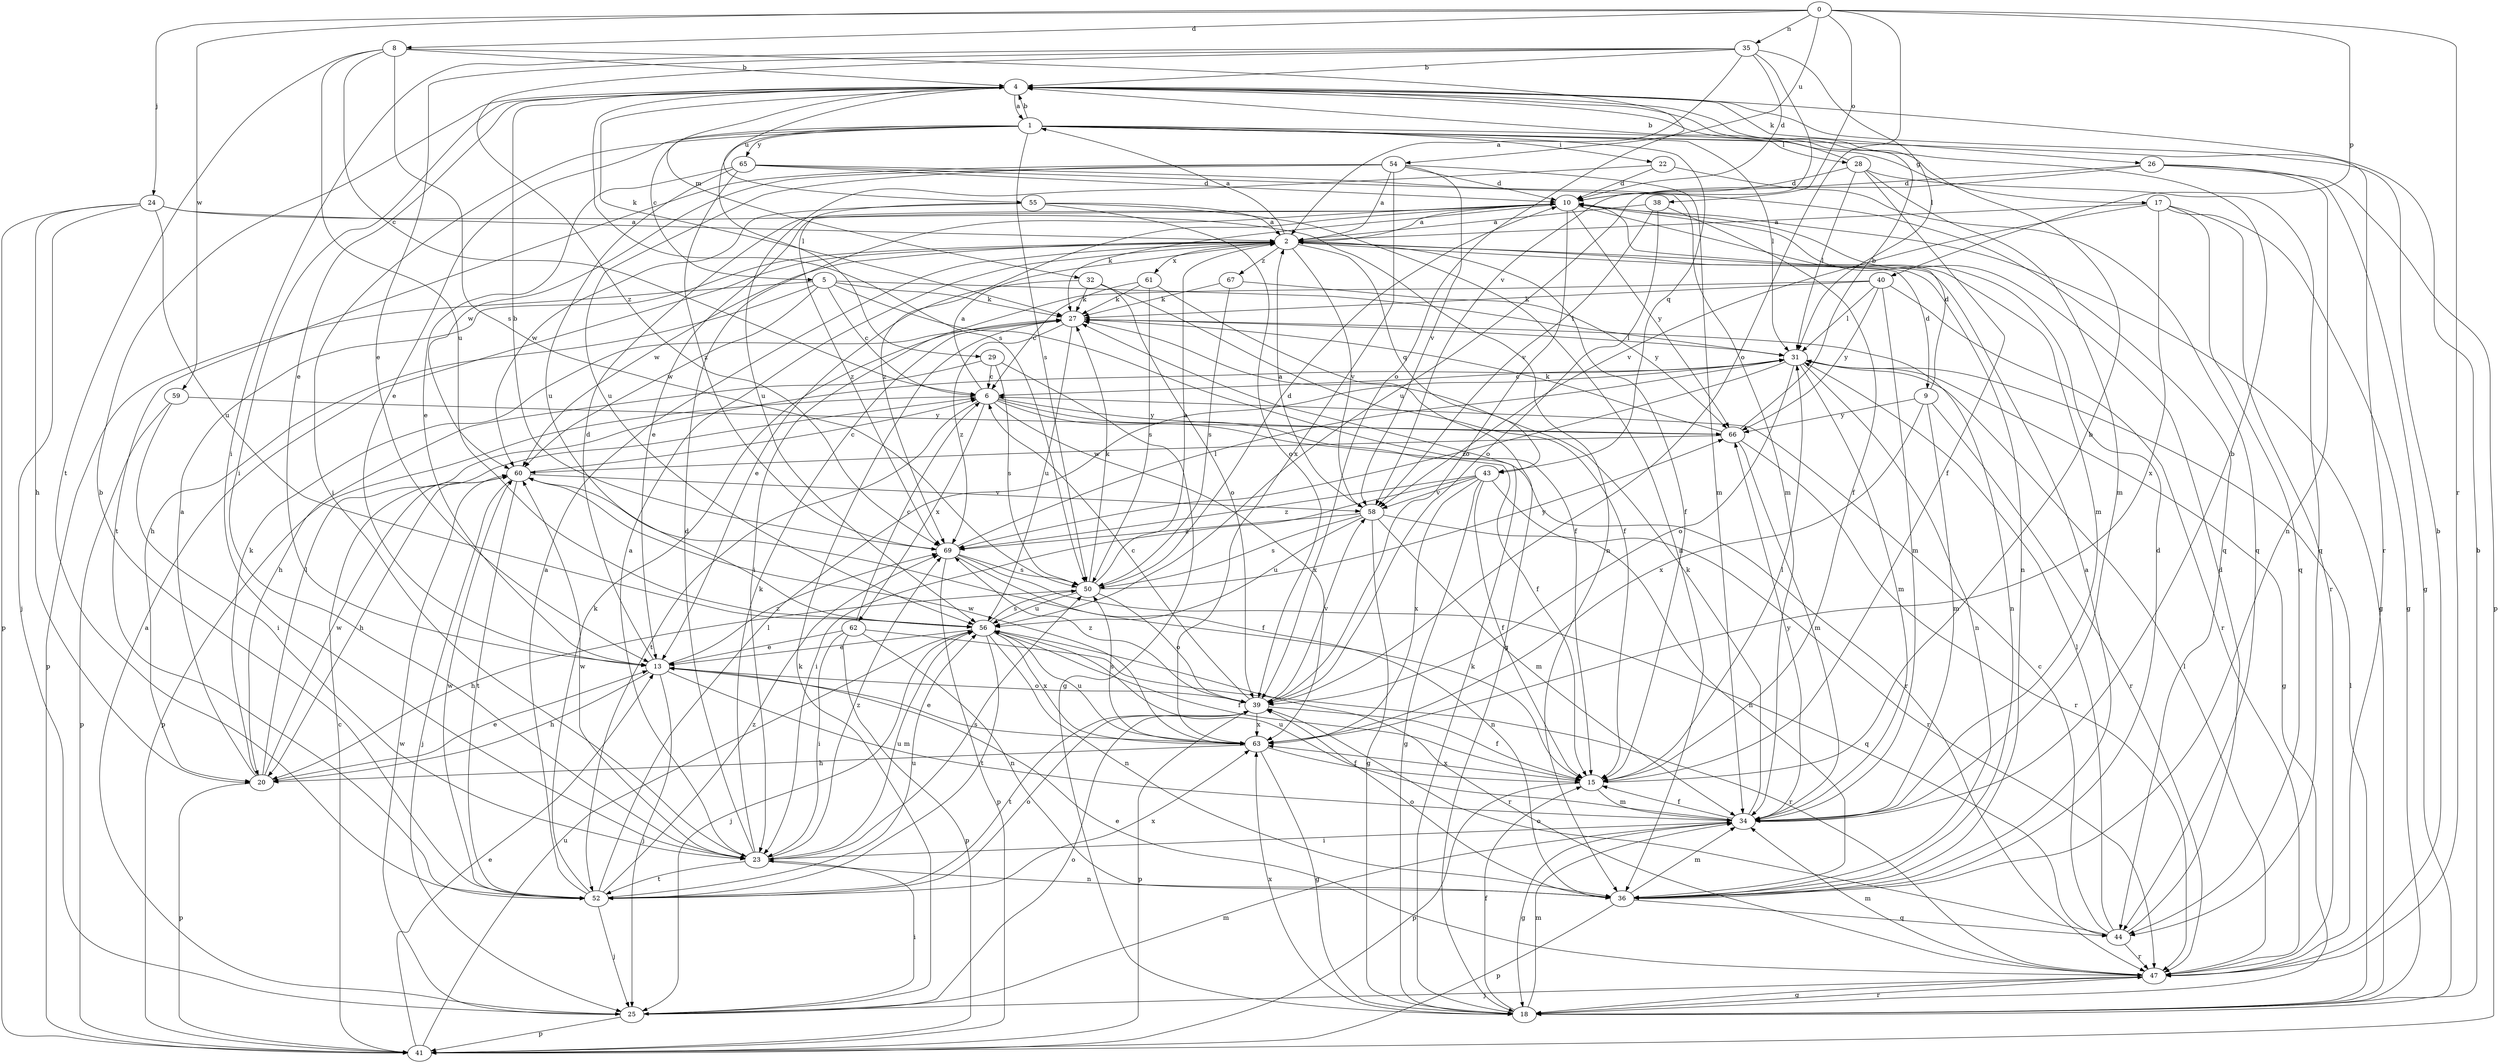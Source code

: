 strict digraph  {
0;
1;
2;
4;
5;
6;
8;
9;
10;
13;
15;
17;
18;
20;
22;
23;
24;
25;
26;
27;
28;
29;
31;
32;
34;
35;
36;
38;
39;
40;
41;
43;
44;
47;
50;
52;
54;
55;
56;
58;
59;
60;
61;
62;
63;
65;
66;
67;
69;
0 -> 8  [label=d];
0 -> 24  [label=j];
0 -> 35  [label=n];
0 -> 38  [label=o];
0 -> 39  [label=o];
0 -> 40  [label=p];
0 -> 47  [label=r];
0 -> 54  [label=u];
0 -> 59  [label=w];
1 -> 4  [label=b];
1 -> 5  [label=c];
1 -> 13  [label=e];
1 -> 17  [label=g];
1 -> 22  [label=i];
1 -> 23  [label=i];
1 -> 28  [label=l];
1 -> 29  [label=l];
1 -> 31  [label=l];
1 -> 43  [label=q];
1 -> 47  [label=r];
1 -> 50  [label=s];
1 -> 65  [label=y];
2 -> 1  [label=a];
2 -> 9  [label=d];
2 -> 15  [label=f];
2 -> 36  [label=n];
2 -> 43  [label=q];
2 -> 58  [label=v];
2 -> 60  [label=w];
2 -> 61  [label=x];
2 -> 67  [label=z];
4 -> 1  [label=a];
4 -> 13  [label=e];
4 -> 23  [label=i];
4 -> 26  [label=k];
4 -> 27  [label=k];
4 -> 32  [label=m];
4 -> 50  [label=s];
4 -> 55  [label=u];
5 -> 6  [label=c];
5 -> 15  [label=f];
5 -> 20  [label=h];
5 -> 27  [label=k];
5 -> 31  [label=l];
5 -> 41  [label=p];
5 -> 60  [label=w];
6 -> 2  [label=a];
6 -> 15  [label=f];
6 -> 41  [label=p];
6 -> 47  [label=r];
6 -> 52  [label=t];
6 -> 62  [label=x];
6 -> 63  [label=x];
6 -> 66  [label=y];
8 -> 4  [label=b];
8 -> 6  [label=c];
8 -> 39  [label=o];
8 -> 50  [label=s];
8 -> 52  [label=t];
8 -> 56  [label=u];
9 -> 10  [label=d];
9 -> 34  [label=m];
9 -> 47  [label=r];
9 -> 63  [label=x];
9 -> 66  [label=y];
10 -> 2  [label=a];
10 -> 13  [label=e];
10 -> 18  [label=g];
10 -> 27  [label=k];
10 -> 34  [label=m];
10 -> 39  [label=o];
10 -> 66  [label=y];
10 -> 69  [label=z];
13 -> 10  [label=d];
13 -> 20  [label=h];
13 -> 25  [label=j];
13 -> 34  [label=m];
13 -> 39  [label=o];
13 -> 69  [label=z];
15 -> 4  [label=b];
15 -> 31  [label=l];
15 -> 34  [label=m];
15 -> 41  [label=p];
15 -> 63  [label=x];
17 -> 2  [label=a];
17 -> 18  [label=g];
17 -> 44  [label=q];
17 -> 47  [label=r];
17 -> 58  [label=v];
17 -> 63  [label=x];
18 -> 4  [label=b];
18 -> 15  [label=f];
18 -> 27  [label=k];
18 -> 31  [label=l];
18 -> 34  [label=m];
18 -> 47  [label=r];
18 -> 63  [label=x];
20 -> 2  [label=a];
20 -> 13  [label=e];
20 -> 27  [label=k];
20 -> 31  [label=l];
20 -> 41  [label=p];
20 -> 60  [label=w];
22 -> 10  [label=d];
22 -> 44  [label=q];
22 -> 56  [label=u];
23 -> 2  [label=a];
23 -> 10  [label=d];
23 -> 27  [label=k];
23 -> 36  [label=n];
23 -> 50  [label=s];
23 -> 52  [label=t];
23 -> 56  [label=u];
23 -> 60  [label=w];
23 -> 69  [label=z];
24 -> 2  [label=a];
24 -> 20  [label=h];
24 -> 25  [label=j];
24 -> 36  [label=n];
24 -> 41  [label=p];
24 -> 56  [label=u];
25 -> 2  [label=a];
25 -> 23  [label=i];
25 -> 27  [label=k];
25 -> 34  [label=m];
25 -> 39  [label=o];
25 -> 41  [label=p];
25 -> 60  [label=w];
26 -> 10  [label=d];
26 -> 18  [label=g];
26 -> 36  [label=n];
26 -> 41  [label=p];
26 -> 56  [label=u];
27 -> 31  [label=l];
27 -> 36  [label=n];
27 -> 56  [label=u];
27 -> 69  [label=z];
28 -> 4  [label=b];
28 -> 10  [label=d];
28 -> 15  [label=f];
28 -> 31  [label=l];
28 -> 34  [label=m];
28 -> 44  [label=q];
29 -> 6  [label=c];
29 -> 18  [label=g];
29 -> 20  [label=h];
29 -> 50  [label=s];
31 -> 6  [label=c];
31 -> 18  [label=g];
31 -> 34  [label=m];
31 -> 36  [label=n];
31 -> 39  [label=o];
31 -> 69  [label=z];
32 -> 13  [label=e];
32 -> 15  [label=f];
32 -> 27  [label=k];
32 -> 39  [label=o];
34 -> 4  [label=b];
34 -> 15  [label=f];
34 -> 18  [label=g];
34 -> 23  [label=i];
34 -> 27  [label=k];
34 -> 56  [label=u];
34 -> 66  [label=y];
35 -> 2  [label=a];
35 -> 4  [label=b];
35 -> 10  [label=d];
35 -> 13  [label=e];
35 -> 23  [label=i];
35 -> 31  [label=l];
35 -> 58  [label=v];
35 -> 69  [label=z];
36 -> 2  [label=a];
36 -> 10  [label=d];
36 -> 34  [label=m];
36 -> 39  [label=o];
36 -> 41  [label=p];
36 -> 44  [label=q];
38 -> 2  [label=a];
38 -> 15  [label=f];
38 -> 39  [label=o];
38 -> 58  [label=v];
39 -> 6  [label=c];
39 -> 15  [label=f];
39 -> 41  [label=p];
39 -> 52  [label=t];
39 -> 58  [label=v];
39 -> 63  [label=x];
39 -> 69  [label=z];
40 -> 23  [label=i];
40 -> 27  [label=k];
40 -> 31  [label=l];
40 -> 34  [label=m];
40 -> 47  [label=r];
40 -> 66  [label=y];
41 -> 6  [label=c];
41 -> 13  [label=e];
41 -> 56  [label=u];
43 -> 15  [label=f];
43 -> 18  [label=g];
43 -> 23  [label=i];
43 -> 47  [label=r];
43 -> 58  [label=v];
43 -> 63  [label=x];
43 -> 69  [label=z];
44 -> 6  [label=c];
44 -> 10  [label=d];
44 -> 31  [label=l];
44 -> 39  [label=o];
44 -> 47  [label=r];
47 -> 4  [label=b];
47 -> 13  [label=e];
47 -> 18  [label=g];
47 -> 25  [label=j];
47 -> 31  [label=l];
47 -> 34  [label=m];
50 -> 2  [label=a];
50 -> 10  [label=d];
50 -> 20  [label=h];
50 -> 27  [label=k];
50 -> 39  [label=o];
50 -> 56  [label=u];
50 -> 66  [label=y];
52 -> 2  [label=a];
52 -> 4  [label=b];
52 -> 25  [label=j];
52 -> 27  [label=k];
52 -> 31  [label=l];
52 -> 39  [label=o];
52 -> 56  [label=u];
52 -> 60  [label=w];
52 -> 63  [label=x];
52 -> 69  [label=z];
54 -> 2  [label=a];
54 -> 10  [label=d];
54 -> 34  [label=m];
54 -> 52  [label=t];
54 -> 56  [label=u];
54 -> 58  [label=v];
54 -> 60  [label=w];
54 -> 63  [label=x];
55 -> 2  [label=a];
55 -> 36  [label=n];
55 -> 39  [label=o];
55 -> 60  [label=w];
55 -> 69  [label=z];
56 -> 13  [label=e];
56 -> 15  [label=f];
56 -> 25  [label=j];
56 -> 36  [label=n];
56 -> 47  [label=r];
56 -> 50  [label=s];
56 -> 52  [label=t];
56 -> 63  [label=x];
58 -> 2  [label=a];
58 -> 18  [label=g];
58 -> 34  [label=m];
58 -> 36  [label=n];
58 -> 50  [label=s];
58 -> 56  [label=u];
58 -> 69  [label=z];
59 -> 23  [label=i];
59 -> 41  [label=p];
59 -> 66  [label=y];
60 -> 6  [label=c];
60 -> 15  [label=f];
60 -> 20  [label=h];
60 -> 25  [label=j];
60 -> 52  [label=t];
60 -> 58  [label=v];
61 -> 6  [label=c];
61 -> 18  [label=g];
61 -> 27  [label=k];
61 -> 50  [label=s];
62 -> 6  [label=c];
62 -> 13  [label=e];
62 -> 23  [label=i];
62 -> 36  [label=n];
62 -> 41  [label=p];
62 -> 47  [label=r];
63 -> 13  [label=e];
63 -> 15  [label=f];
63 -> 18  [label=g];
63 -> 20  [label=h];
63 -> 50  [label=s];
63 -> 56  [label=u];
63 -> 60  [label=w];
65 -> 10  [label=d];
65 -> 13  [label=e];
65 -> 34  [label=m];
65 -> 44  [label=q];
65 -> 56  [label=u];
65 -> 69  [label=z];
66 -> 4  [label=b];
66 -> 27  [label=k];
66 -> 34  [label=m];
66 -> 47  [label=r];
66 -> 60  [label=w];
67 -> 27  [label=k];
67 -> 50  [label=s];
67 -> 66  [label=y];
69 -> 4  [label=b];
69 -> 31  [label=l];
69 -> 36  [label=n];
69 -> 41  [label=p];
69 -> 44  [label=q];
69 -> 50  [label=s];
}
